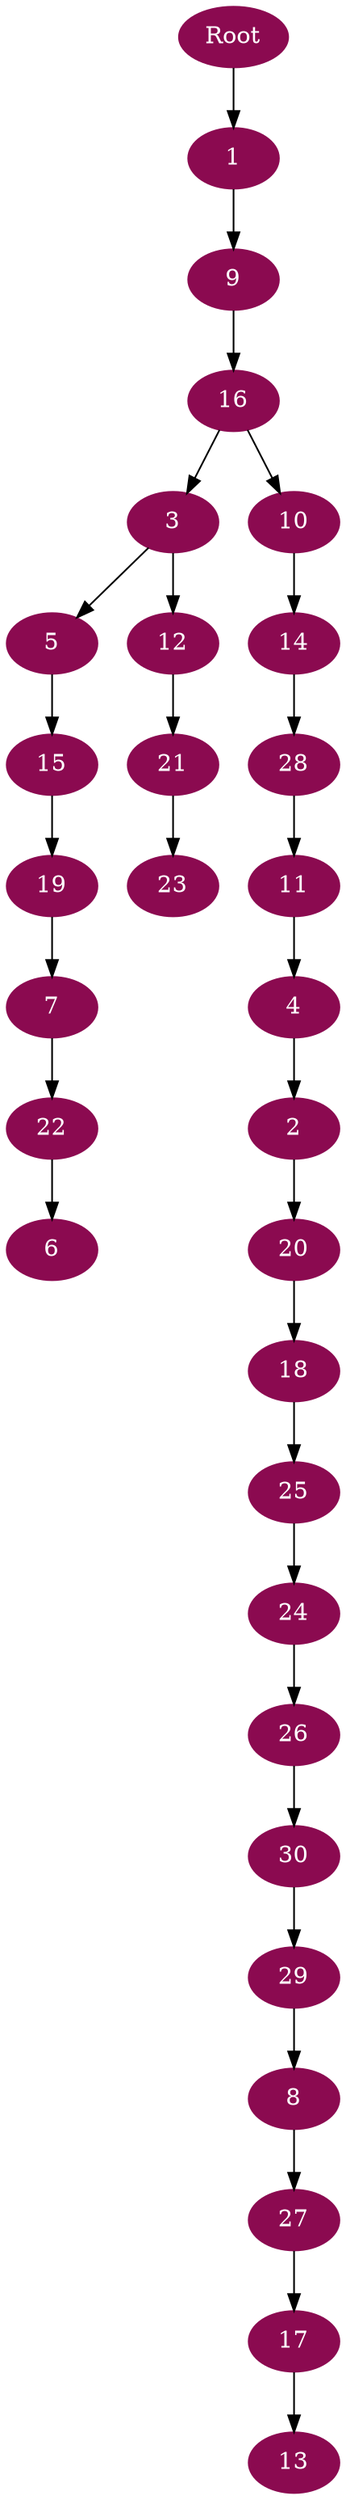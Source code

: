 digraph G {
node [color=deeppink4, style=filled, fontcolor=white];
Root -> 1;
4 -> 2;
16 -> 3;
11 -> 4;
3 -> 5;
22 -> 6;
19 -> 7;
29 -> 8;
1 -> 9;
16 -> 10;
28 -> 11;
3 -> 12;
17 -> 13;
10 -> 14;
5 -> 15;
9 -> 16;
27 -> 17;
20 -> 18;
15 -> 19;
2 -> 20;
12 -> 21;
7 -> 22;
21 -> 23;
25 -> 24;
18 -> 25;
24 -> 26;
8 -> 27;
14 -> 28;
30 -> 29;
26 -> 30;
}
